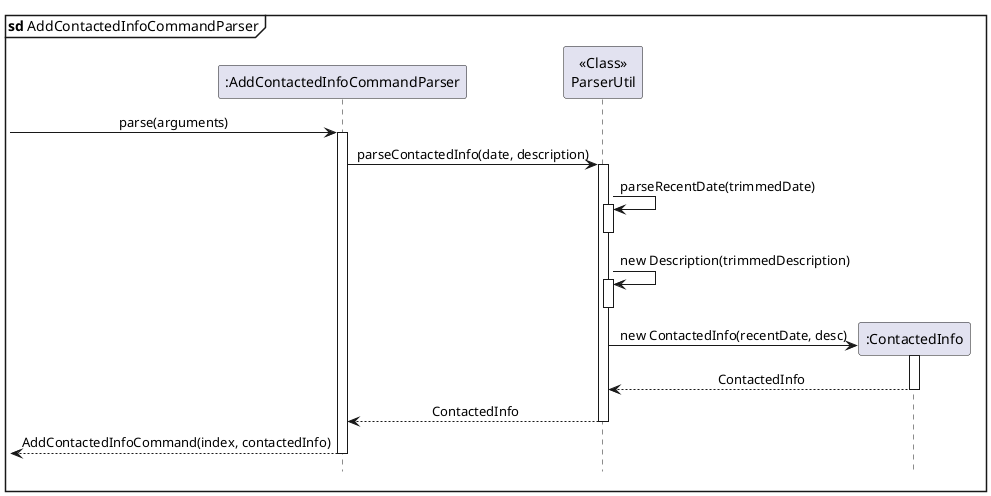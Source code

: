 @startuml
'https://plantuml.com/sequence-diagram

mainframe **sd** AddContactedInfoCommandParser
hide footbox

skinparam Sequence {
    MessageAlign center
    BoxFontSize 15
    BoxPadding 0
    BoxFontColor #FFFFFF
    FontName Arial
}

participant ":AddContactedInfoCommandParser" as AddContactedInfoCommandParser
participant "<<Class>>\nParserUtil" as ParserUtil
participant ":ContactedInfo" as ContactedInfo

-> AddContactedInfoCommandParser : parse(arguments)

activate AddContactedInfoCommandParser
AddContactedInfoCommandParser -> ParserUtil : parseContactedInfo(date, description)
activate ParserUtil

ParserUtil -> ParserUtil : parseRecentDate(trimmedDate)
activate ParserUtil
deactivate ParserUtil

ParserUtil -> ParserUtil : new Description(trimmedDescription)
activate ParserUtil
deactivate ParserUtil

Create ContactedInfo
ParserUtil -> ContactedInfo : new ContactedInfo(recentDate, desc)
activate ContactedInfo

ContactedInfo --> ParserUtil : ContactedInfo
deactivate ContactedInfo

ParserUtil --> AddContactedInfoCommandParser : ContactedInfo
deactivate ParserUtil

<-- AddContactedInfoCommandParser: AddContactedInfoCommand(index, contactedInfo)
deactivate AddContactedInfoCommandParser
@enduml
